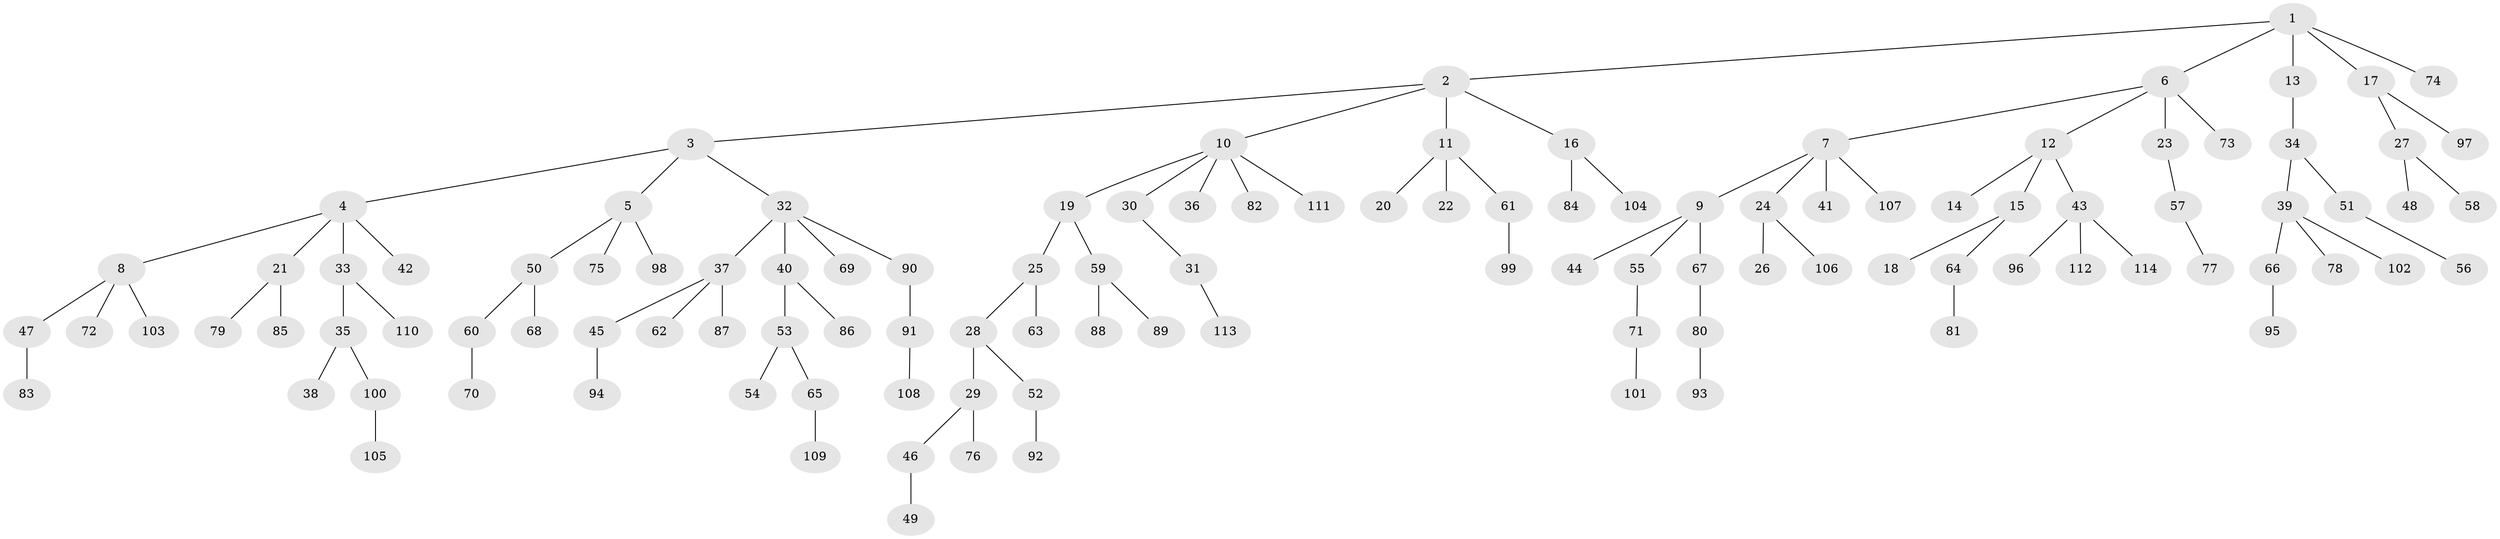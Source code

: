 // coarse degree distribution, {6: 0.05, 9: 0.0125, 5: 0.0125, 4: 0.075, 3: 0.0875, 2: 0.175, 1: 0.5875}
// Generated by graph-tools (version 1.1) at 2025/24/03/03/25 07:24:09]
// undirected, 114 vertices, 113 edges
graph export_dot {
graph [start="1"]
  node [color=gray90,style=filled];
  1;
  2;
  3;
  4;
  5;
  6;
  7;
  8;
  9;
  10;
  11;
  12;
  13;
  14;
  15;
  16;
  17;
  18;
  19;
  20;
  21;
  22;
  23;
  24;
  25;
  26;
  27;
  28;
  29;
  30;
  31;
  32;
  33;
  34;
  35;
  36;
  37;
  38;
  39;
  40;
  41;
  42;
  43;
  44;
  45;
  46;
  47;
  48;
  49;
  50;
  51;
  52;
  53;
  54;
  55;
  56;
  57;
  58;
  59;
  60;
  61;
  62;
  63;
  64;
  65;
  66;
  67;
  68;
  69;
  70;
  71;
  72;
  73;
  74;
  75;
  76;
  77;
  78;
  79;
  80;
  81;
  82;
  83;
  84;
  85;
  86;
  87;
  88;
  89;
  90;
  91;
  92;
  93;
  94;
  95;
  96;
  97;
  98;
  99;
  100;
  101;
  102;
  103;
  104;
  105;
  106;
  107;
  108;
  109;
  110;
  111;
  112;
  113;
  114;
  1 -- 2;
  1 -- 6;
  1 -- 13;
  1 -- 17;
  1 -- 74;
  2 -- 3;
  2 -- 10;
  2 -- 11;
  2 -- 16;
  3 -- 4;
  3 -- 5;
  3 -- 32;
  4 -- 8;
  4 -- 21;
  4 -- 33;
  4 -- 42;
  5 -- 50;
  5 -- 75;
  5 -- 98;
  6 -- 7;
  6 -- 12;
  6 -- 23;
  6 -- 73;
  7 -- 9;
  7 -- 24;
  7 -- 41;
  7 -- 107;
  8 -- 47;
  8 -- 72;
  8 -- 103;
  9 -- 44;
  9 -- 55;
  9 -- 67;
  10 -- 19;
  10 -- 30;
  10 -- 36;
  10 -- 82;
  10 -- 111;
  11 -- 20;
  11 -- 22;
  11 -- 61;
  12 -- 14;
  12 -- 15;
  12 -- 43;
  13 -- 34;
  15 -- 18;
  15 -- 64;
  16 -- 84;
  16 -- 104;
  17 -- 27;
  17 -- 97;
  19 -- 25;
  19 -- 59;
  21 -- 79;
  21 -- 85;
  23 -- 57;
  24 -- 26;
  24 -- 106;
  25 -- 28;
  25 -- 63;
  27 -- 48;
  27 -- 58;
  28 -- 29;
  28 -- 52;
  29 -- 46;
  29 -- 76;
  30 -- 31;
  31 -- 113;
  32 -- 37;
  32 -- 40;
  32 -- 69;
  32 -- 90;
  33 -- 35;
  33 -- 110;
  34 -- 39;
  34 -- 51;
  35 -- 38;
  35 -- 100;
  37 -- 45;
  37 -- 62;
  37 -- 87;
  39 -- 66;
  39 -- 78;
  39 -- 102;
  40 -- 53;
  40 -- 86;
  43 -- 96;
  43 -- 112;
  43 -- 114;
  45 -- 94;
  46 -- 49;
  47 -- 83;
  50 -- 60;
  50 -- 68;
  51 -- 56;
  52 -- 92;
  53 -- 54;
  53 -- 65;
  55 -- 71;
  57 -- 77;
  59 -- 88;
  59 -- 89;
  60 -- 70;
  61 -- 99;
  64 -- 81;
  65 -- 109;
  66 -- 95;
  67 -- 80;
  71 -- 101;
  80 -- 93;
  90 -- 91;
  91 -- 108;
  100 -- 105;
}
